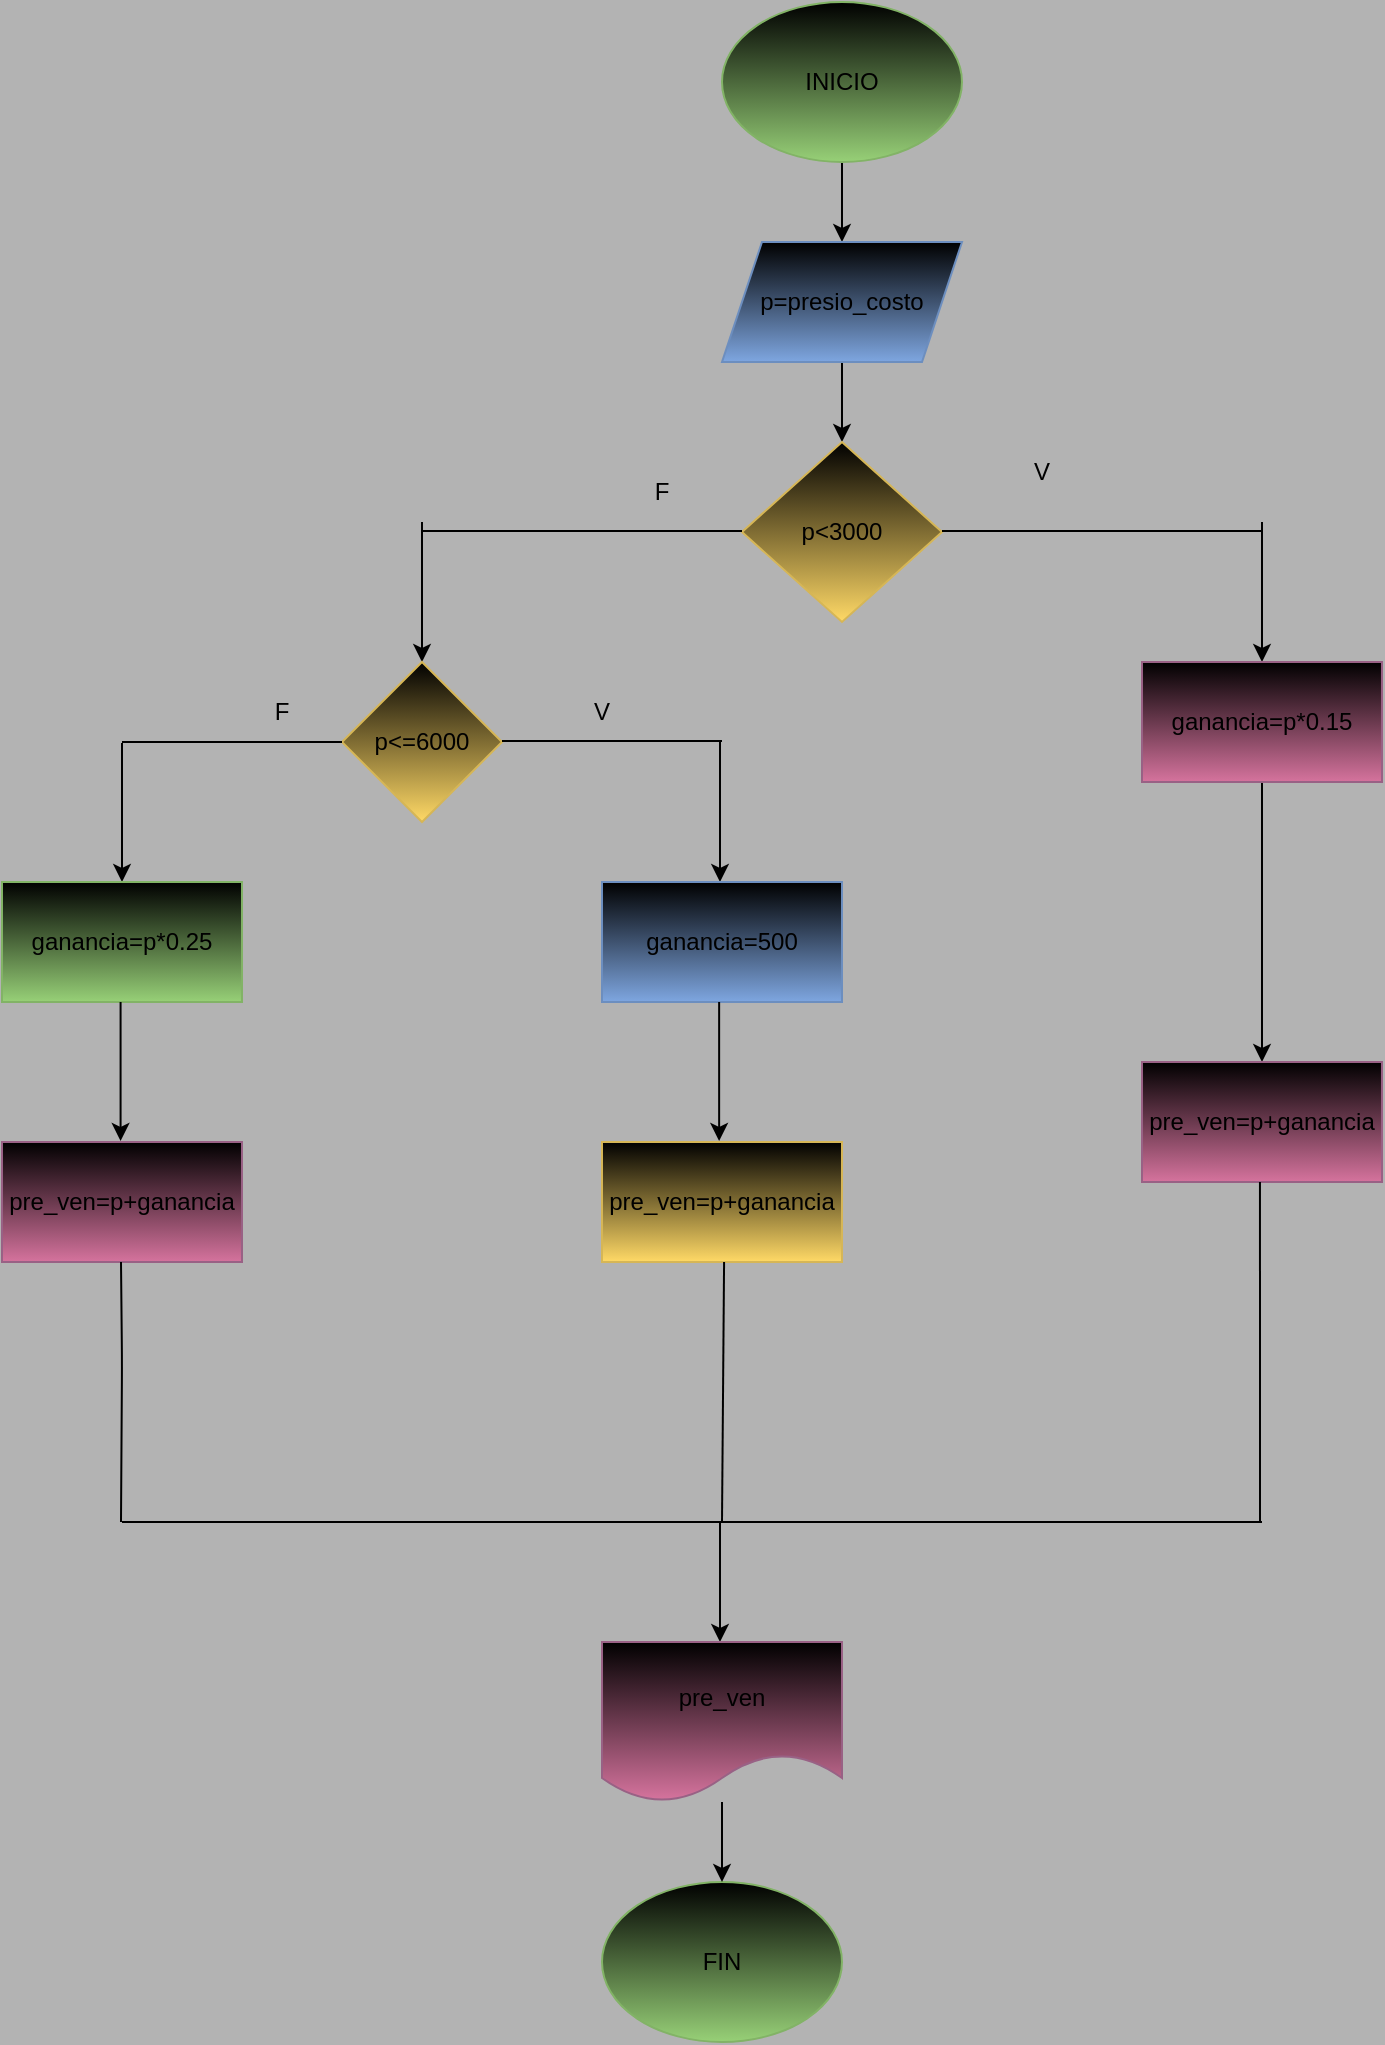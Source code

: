 <mxfile>
    <diagram id="5LquKadr7rG5nD2s-f8d" name="Página-1">
        <mxGraphModel dx="1489" dy="411" grid="1" gridSize="10" guides="1" tooltips="1" connect="1" arrows="1" fold="1" page="1" pageScale="1" pageWidth="827" pageHeight="1169" background="#B3B3B3" math="0" shadow="0">
            <root>
                <mxCell id="0"/>
                <mxCell id="1" parent="0"/>
                <mxCell id="70" value="" style="edgeStyle=none;html=1;" edge="1" parent="1" source="71" target="73">
                    <mxGeometry relative="1" as="geometry"/>
                </mxCell>
                <mxCell id="71" value="INICIO" style="ellipse;whiteSpace=wrap;html=1;fillColor=#000000;strokeColor=#82b366;gradientColor=#97d077;" vertex="1" parent="1">
                    <mxGeometry x="330" y="60" width="120" height="80" as="geometry"/>
                </mxCell>
                <mxCell id="72" value="" style="edgeStyle=none;html=1;" edge="1" parent="1" source="73" target="74">
                    <mxGeometry relative="1" as="geometry"/>
                </mxCell>
                <mxCell id="73" value="p=presio_costo" style="shape=parallelogram;perimeter=parallelogramPerimeter;whiteSpace=wrap;html=1;fixedSize=1;fillColor=#000000;strokeColor=#6c8ebf;gradientColor=#7ea6e0;" vertex="1" parent="1">
                    <mxGeometry x="330" y="180" width="120" height="60" as="geometry"/>
                </mxCell>
                <mxCell id="74" value="p&amp;lt;3000" style="rhombus;whiteSpace=wrap;html=1;fillColor=#000000;strokeColor=#d6b656;gradientColor=#ffd966;" vertex="1" parent="1">
                    <mxGeometry x="340" y="280" width="100" height="90" as="geometry"/>
                </mxCell>
                <mxCell id="75" value="" style="endArrow=none;html=1;" edge="1" parent="1">
                    <mxGeometry width="50" height="50" relative="1" as="geometry">
                        <mxPoint x="440" y="324.5" as="sourcePoint"/>
                        <mxPoint x="600" y="324.5" as="targetPoint"/>
                    </mxGeometry>
                </mxCell>
                <mxCell id="76" value="" style="endArrow=classic;html=1;" edge="1" parent="1">
                    <mxGeometry width="50" height="50" relative="1" as="geometry">
                        <mxPoint x="600" y="320" as="sourcePoint"/>
                        <mxPoint x="600" y="390" as="targetPoint"/>
                    </mxGeometry>
                </mxCell>
                <mxCell id="77" value="" style="edgeStyle=none;html=1;" edge="1" parent="1" source="78" target="79">
                    <mxGeometry relative="1" as="geometry"/>
                </mxCell>
                <mxCell id="78" value="ganancia=p*0.15" style="rounded=0;whiteSpace=wrap;html=1;fillColor=#000000;strokeColor=#996185;gradientColor=#d5739d;" vertex="1" parent="1">
                    <mxGeometry x="540" y="390" width="120" height="60" as="geometry"/>
                </mxCell>
                <mxCell id="79" value="pre_ven=p+ganancia" style="rounded=0;whiteSpace=wrap;html=1;fillColor=#000000;strokeColor=#996185;gradientColor=#d5739d;" vertex="1" parent="1">
                    <mxGeometry x="540" y="590" width="120" height="60" as="geometry"/>
                </mxCell>
                <mxCell id="80" value="" style="endArrow=none;html=1;" edge="1" parent="1">
                    <mxGeometry width="50" height="50" relative="1" as="geometry">
                        <mxPoint x="180" y="324.5" as="sourcePoint"/>
                        <mxPoint x="340" y="324.5" as="targetPoint"/>
                    </mxGeometry>
                </mxCell>
                <mxCell id="81" value="" style="endArrow=classic;html=1;" edge="1" parent="1">
                    <mxGeometry width="50" height="50" relative="1" as="geometry">
                        <mxPoint x="180" y="320" as="sourcePoint"/>
                        <mxPoint x="180" y="390" as="targetPoint"/>
                    </mxGeometry>
                </mxCell>
                <mxCell id="82" value="p&amp;lt;=6000" style="rhombus;whiteSpace=wrap;html=1;fillColor=#000000;strokeColor=#d6b656;gradientColor=#ffd966;" vertex="1" parent="1">
                    <mxGeometry x="140" y="390" width="80" height="80" as="geometry"/>
                </mxCell>
                <mxCell id="83" value="" style="endArrow=none;html=1;" edge="1" parent="1">
                    <mxGeometry width="50" height="50" relative="1" as="geometry">
                        <mxPoint x="220" y="429.5" as="sourcePoint"/>
                        <mxPoint x="330" y="429.5" as="targetPoint"/>
                    </mxGeometry>
                </mxCell>
                <mxCell id="84" value="" style="endArrow=classic;html=1;" edge="1" parent="1">
                    <mxGeometry width="50" height="50" relative="1" as="geometry">
                        <mxPoint x="329" y="430" as="sourcePoint"/>
                        <mxPoint x="329" y="500" as="targetPoint"/>
                    </mxGeometry>
                </mxCell>
                <mxCell id="85" value="" style="endArrow=none;html=1;" edge="1" parent="1">
                    <mxGeometry width="50" height="50" relative="1" as="geometry">
                        <mxPoint x="30" y="430" as="sourcePoint"/>
                        <mxPoint x="140" y="430" as="targetPoint"/>
                    </mxGeometry>
                </mxCell>
                <mxCell id="86" value="" style="endArrow=classic;html=1;" edge="1" parent="1">
                    <mxGeometry width="50" height="50" relative="1" as="geometry">
                        <mxPoint x="30" y="430.5" as="sourcePoint"/>
                        <mxPoint x="30" y="500" as="targetPoint"/>
                    </mxGeometry>
                </mxCell>
                <mxCell id="87" value="ganancia=500" style="rounded=0;whiteSpace=wrap;html=1;fillColor=#000000;strokeColor=#6c8ebf;gradientColor=#7ea6e0;" vertex="1" parent="1">
                    <mxGeometry x="270" y="500" width="120" height="60" as="geometry"/>
                </mxCell>
                <mxCell id="88" value="ganancia=p*0.25" style="rounded=0;whiteSpace=wrap;html=1;fillColor=#000000;strokeColor=#82b366;gradientColor=#97d077;" vertex="1" parent="1">
                    <mxGeometry x="-30" y="500" width="120" height="60" as="geometry"/>
                </mxCell>
                <mxCell id="89" value="" style="endArrow=classic;html=1;" edge="1" parent="1">
                    <mxGeometry width="50" height="50" relative="1" as="geometry">
                        <mxPoint x="29.29" y="560" as="sourcePoint"/>
                        <mxPoint x="29.29" y="629.5" as="targetPoint"/>
                    </mxGeometry>
                </mxCell>
                <mxCell id="90" value="" style="endArrow=classic;html=1;" edge="1" parent="1">
                    <mxGeometry width="50" height="50" relative="1" as="geometry">
                        <mxPoint x="328.57" y="560" as="sourcePoint"/>
                        <mxPoint x="328.57" y="629.5" as="targetPoint"/>
                    </mxGeometry>
                </mxCell>
                <mxCell id="91" value="pre_ven=p+ganancia" style="rounded=0;whiteSpace=wrap;html=1;fillColor=#000000;strokeColor=#996185;gradientColor=#d5739d;" vertex="1" parent="1">
                    <mxGeometry x="-30" y="630" width="120" height="60" as="geometry"/>
                </mxCell>
                <mxCell id="92" value="pre_ven=p+ganancia" style="rounded=0;whiteSpace=wrap;html=1;fillColor=#000000;strokeColor=#d6b656;gradientColor=#ffd966;" vertex="1" parent="1">
                    <mxGeometry x="270" y="630" width="120" height="60" as="geometry"/>
                </mxCell>
                <mxCell id="93" value="" style="endArrow=none;html=1;" edge="1" parent="1">
                    <mxGeometry width="50" height="50" relative="1" as="geometry">
                        <mxPoint x="29.5" y="820" as="sourcePoint"/>
                        <mxPoint x="29.5" y="690" as="targetPoint"/>
                        <Array as="points">
                            <mxPoint x="30" y="740"/>
                        </Array>
                    </mxGeometry>
                </mxCell>
                <mxCell id="94" value="" style="endArrow=none;html=1;entryX=0.592;entryY=0.775;entryDx=0;entryDy=0;entryPerimeter=0;" edge="1" parent="1">
                    <mxGeometry width="50" height="50" relative="1" as="geometry">
                        <mxPoint x="330" y="820" as="sourcePoint"/>
                        <mxPoint x="331.04" y="690" as="targetPoint"/>
                    </mxGeometry>
                </mxCell>
                <mxCell id="95" value="" style="endArrow=none;html=1;entryX=0.483;entryY=0.863;entryDx=0;entryDy=0;entryPerimeter=0;" edge="1" parent="1">
                    <mxGeometry width="50" height="50" relative="1" as="geometry">
                        <mxPoint x="599" y="820" as="sourcePoint"/>
                        <mxPoint x="598.98" y="650" as="targetPoint"/>
                    </mxGeometry>
                </mxCell>
                <mxCell id="96" value="" style="endArrow=none;html=1;" edge="1" parent="1">
                    <mxGeometry width="50" height="50" relative="1" as="geometry">
                        <mxPoint x="30" y="820" as="sourcePoint"/>
                        <mxPoint x="600" y="820" as="targetPoint"/>
                    </mxGeometry>
                </mxCell>
                <mxCell id="97" value="FIN" style="ellipse;whiteSpace=wrap;html=1;fillColor=#000000;strokeColor=#82b366;gradientColor=#97d077;" vertex="1" parent="1">
                    <mxGeometry x="270" y="1000" width="120" height="80" as="geometry"/>
                </mxCell>
                <mxCell id="102" value="" style="endArrow=classic;html=1;" edge="1" parent="1">
                    <mxGeometry width="50" height="50" relative="1" as="geometry">
                        <mxPoint x="329" y="820" as="sourcePoint"/>
                        <mxPoint x="329" y="880" as="targetPoint"/>
                    </mxGeometry>
                </mxCell>
                <mxCell id="103" value="" style="edgeStyle=none;html=1;" edge="1" parent="1" source="104" target="97">
                    <mxGeometry relative="1" as="geometry"/>
                </mxCell>
                <mxCell id="104" value="pre_ven" style="shape=document;whiteSpace=wrap;html=1;boundedLbl=1;fillColor=#000000;strokeColor=#996185;gradientColor=#d5739d;" vertex="1" parent="1">
                    <mxGeometry x="270" y="880" width="120" height="80" as="geometry"/>
                </mxCell>
                <mxCell id="106" value="F" style="text;strokeColor=none;align=center;fillColor=none;html=1;verticalAlign=middle;whiteSpace=wrap;rounded=0;" vertex="1" parent="1">
                    <mxGeometry x="270" y="290" width="60" height="30" as="geometry"/>
                </mxCell>
                <mxCell id="107" value="V" style="text;strokeColor=none;align=center;fillColor=none;html=1;verticalAlign=middle;whiteSpace=wrap;rounded=0;" vertex="1" parent="1">
                    <mxGeometry x="460" y="280" width="60" height="30" as="geometry"/>
                </mxCell>
                <mxCell id="108" value="V" style="text;strokeColor=none;align=center;fillColor=none;html=1;verticalAlign=middle;whiteSpace=wrap;rounded=0;" vertex="1" parent="1">
                    <mxGeometry x="240" y="400" width="60" height="30" as="geometry"/>
                </mxCell>
                <mxCell id="110" value="F" style="text;strokeColor=none;align=center;fillColor=none;html=1;verticalAlign=middle;whiteSpace=wrap;rounded=0;" vertex="1" parent="1">
                    <mxGeometry x="80" y="400" width="60" height="30" as="geometry"/>
                </mxCell>
            </root>
        </mxGraphModel>
    </diagram>
</mxfile>